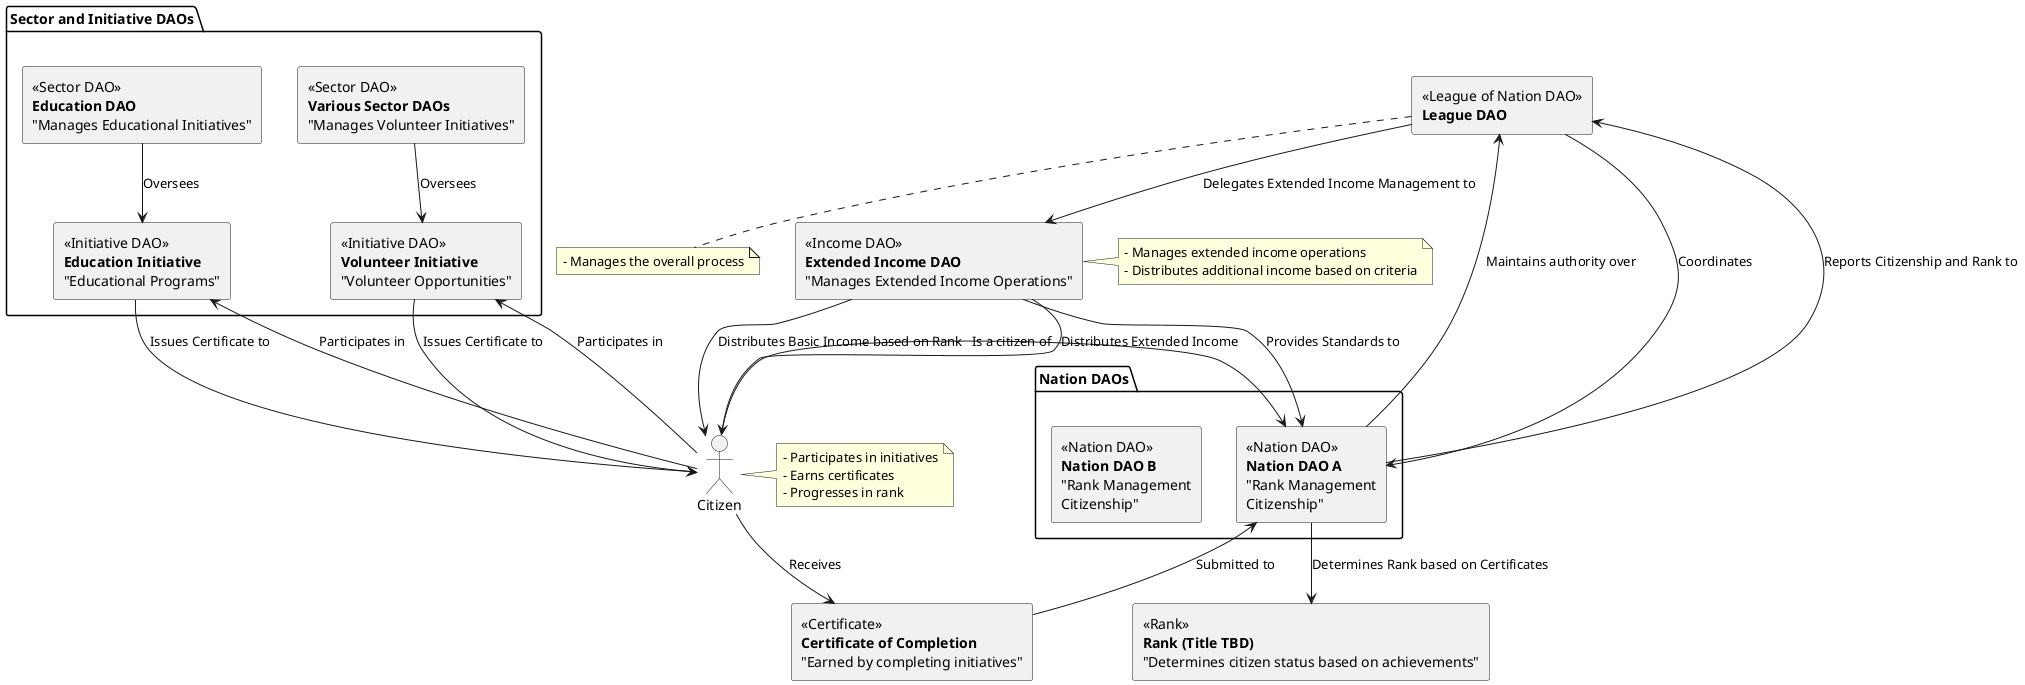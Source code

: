 @startuml
skinparam componentStyle rectangle

' Actors
actor "Citizen" as Citizen

' League of Nation DAO
component [<<League of Nation DAO>>\n**League DAO**] as LeagueDAO

' Extended Income DAO
component [<<Income DAO>>\n**Extended Income DAO**\n"Manages Extended Income Operations"] as ExtendedIncomeDAO

' Nation DAOs
package "Nation DAOs" {
    component [<<Nation DAO>>\n**Nation DAO A**\n"Rank Management\nCitizenship"] as NationDAOA
    component [<<Nation DAO>>\n**Nation DAO B**\n"Rank Management\nCitizenship"] as NationDAOB
    ' Add more Nation DAOs as needed
}

' Sector and Initiative DAOs
package "Sector and Initiative DAOs" {
    component [<<Sector DAO>>\n**Education DAO**\n"Manages Educational Initiatives"] as EducationDAO
    component [<<Sector DAO>>\n**Various Sector DAOs**\n"Manages Volunteer Initiatives"] as VolunteerDAO

    component [<<Initiative DAO>>\n**Education Initiative**\n"Educational Programs"] as EducationInitiative
    component [<<Initiative DAO>>\n**Volunteer Initiative**\n"Volunteer Opportunities"] as VolunteerInitiative
}

' Certificates and Ranks
component [<<Certificate>>\n**Certificate of Completion**\n"Earned by completing initiatives"] as Certificate
component [<<Rank>>\n**Rank (Title TBD)**\n"Determines citizen status based on achievements"] as Rank

' Relationships
Citizen --> NationDAOA : "Is a citizen of"
Citizen --> EducationInitiative : "Participates in"
Citizen --> VolunteerInitiative : "Participates in"

EducationDAO --> EducationInitiative : "Oversees"
VolunteerDAO --> VolunteerInitiative : "Oversees"

EducationInitiative --> Citizen : "Issues Certificate to"
VolunteerInitiative --> Citizen : "Issues Certificate to"

Citizen --> Certificate : "Receives"
Certificate --> NationDAOA : "Submitted to"
NationDAOA --> Rank : "Determines Rank based on Certificates"

NationDAOA --> LeagueDAO : "Reports Citizenship and Rank to"
ExtendedIncomeDAO --> Citizen : "Distributes Basic Income based on Rank"
ExtendedIncomeDAO --> NationDAOA : "Provides Standards to"

LeagueDAO --> NationDAOA : "Coordinates"
NationDAOA --> LeagueDAO : "Maintains authority over"
' Relationship for Extended Income DAO
LeagueDAO --> ExtendedIncomeDAO : "Delegates Extended Income Management to"
ExtendedIncomeDAO --> Citizen : "Distributes Extended Income"

' Notes
note right of Citizen
- Participates in initiatives
- Earns certificates
- Progresses in rank
end note

note bottom of LeagueDAO
- Manages the overall process
end note

note right of ExtendedIncomeDAO
- Manages extended income operations
- Distributes additional income based on criteria
end note
@enduml